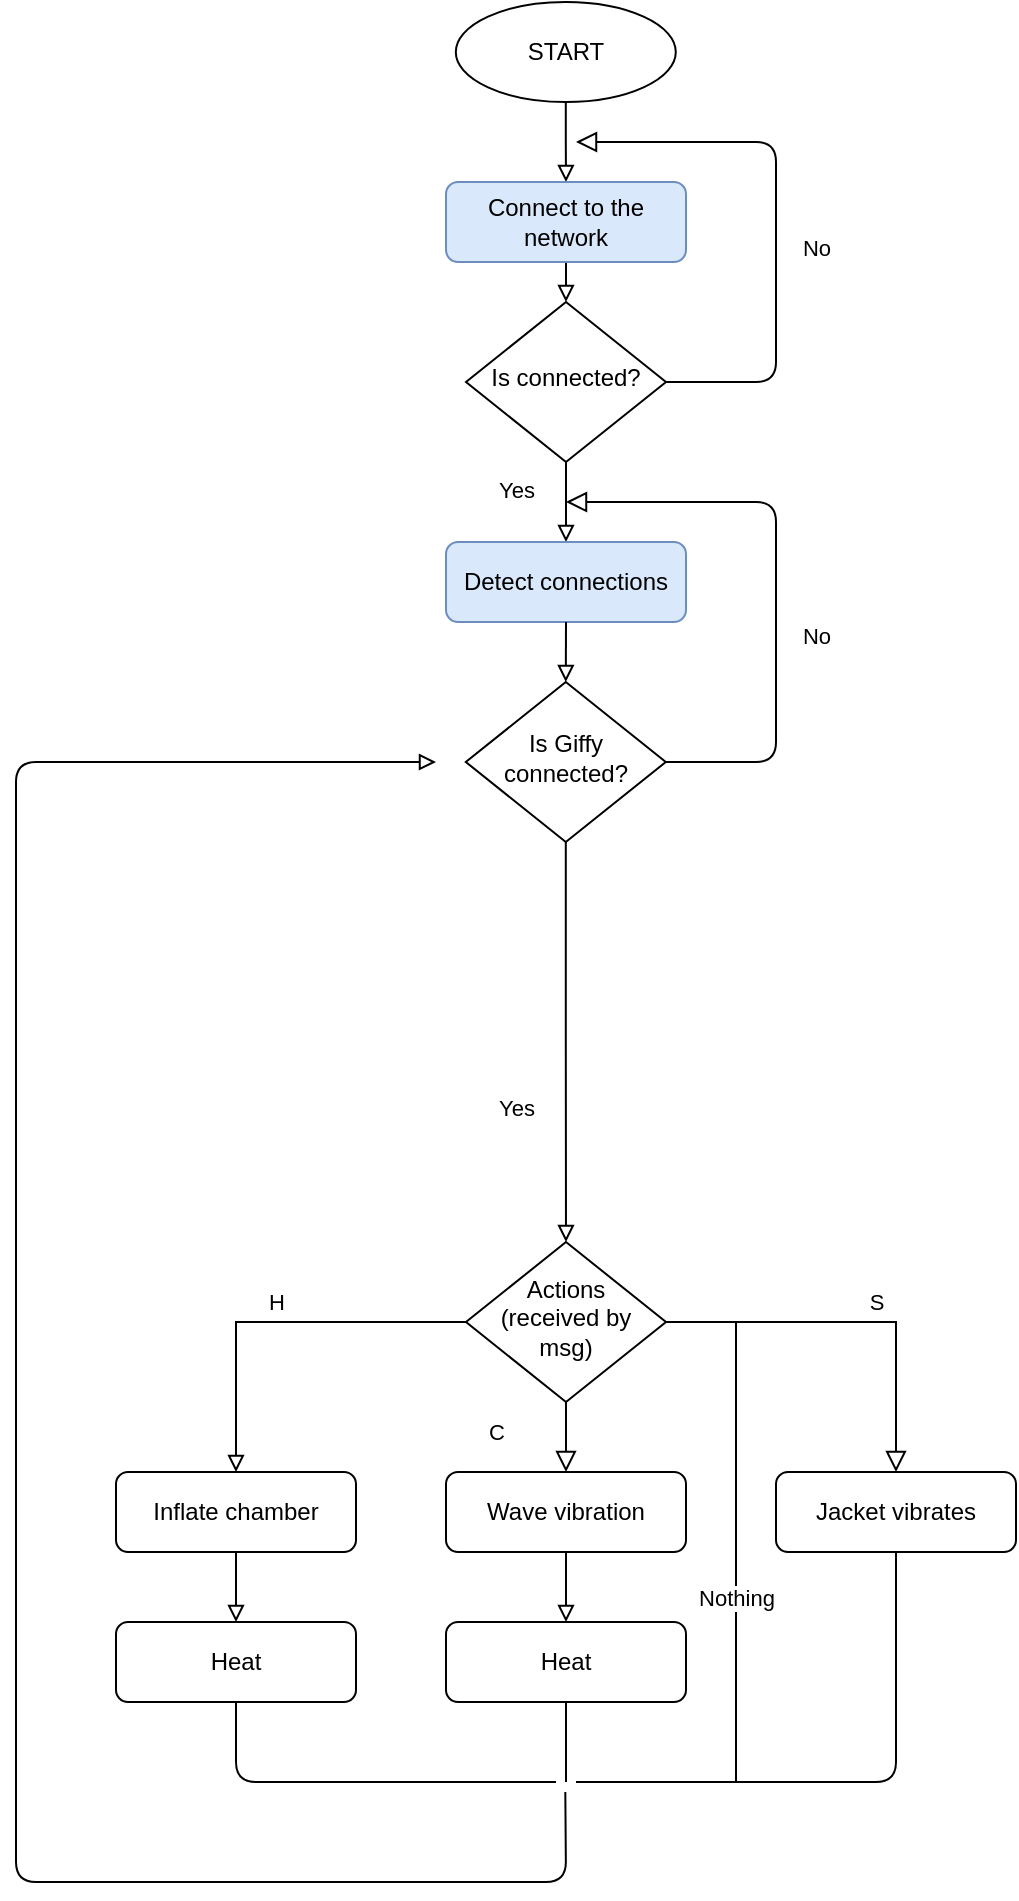 <mxfile version="14.1.8" type="device"><diagram id="C5RBs43oDa-KdzZeNtuy" name="Page-1"><mxGraphModel dx="1679" dy="1663" grid="1" gridSize="10" guides="1" tooltips="1" connect="1" arrows="1" fold="1" page="1" pageScale="1" pageWidth="827" pageHeight="1169" math="0" shadow="0"><root><mxCell id="WIyWlLk6GJQsqaUBKTNV-0"/><mxCell id="WIyWlLk6GJQsqaUBKTNV-1" parent="WIyWlLk6GJQsqaUBKTNV-0"/><mxCell id="WIyWlLk6GJQsqaUBKTNV-8" value="C" style="rounded=0;html=1;jettySize=auto;orthogonalLoop=1;fontSize=11;endArrow=block;endFill=0;endSize=8;strokeWidth=1;shadow=0;labelBackgroundColor=none;edgeStyle=orthogonalEdgeStyle;" parent="WIyWlLk6GJQsqaUBKTNV-1" source="WIyWlLk6GJQsqaUBKTNV-10" target="WIyWlLk6GJQsqaUBKTNV-11" edge="1"><mxGeometry x="0.113" y="-35" relative="1" as="geometry"><mxPoint as="offset"/></mxGeometry></mxCell><mxCell id="WIyWlLk6GJQsqaUBKTNV-9" value="S" style="edgeStyle=orthogonalEdgeStyle;rounded=0;html=1;jettySize=auto;orthogonalLoop=1;fontSize=11;endArrow=block;endFill=0;endSize=8;strokeWidth=1;shadow=0;labelBackgroundColor=none;" parent="WIyWlLk6GJQsqaUBKTNV-1" source="WIyWlLk6GJQsqaUBKTNV-10" target="WIyWlLk6GJQsqaUBKTNV-12" edge="1"><mxGeometry x="0.106" y="10" relative="1" as="geometry"><mxPoint as="offset"/></mxGeometry></mxCell><mxCell id="xTELifMZ9nH3VVjS-ciY-5" value="H" style="edgeStyle=orthogonalEdgeStyle;rounded=0;orthogonalLoop=1;jettySize=auto;html=1;exitX=0;exitY=0.5;exitDx=0;exitDy=0;endArrow=block;endFill=0;" parent="WIyWlLk6GJQsqaUBKTNV-1" source="WIyWlLk6GJQsqaUBKTNV-10" target="xTELifMZ9nH3VVjS-ciY-4" edge="1"><mxGeometry x="0.0" y="-10" relative="1" as="geometry"><mxPoint as="offset"/></mxGeometry></mxCell><mxCell id="xTELifMZ9nH3VVjS-ciY-18" value="Nothing" style="edgeStyle=orthogonalEdgeStyle;rounded=0;orthogonalLoop=1;jettySize=auto;html=1;startArrow=none;startFill=0;endArrow=none;endFill=0;" parent="WIyWlLk6GJQsqaUBKTNV-1" source="WIyWlLk6GJQsqaUBKTNV-10" edge="1"><mxGeometry relative="1" as="geometry"><mxPoint x="220" y="580" as="targetPoint"/><Array as="points"><mxPoint x="300" y="350"/></Array></mxGeometry></mxCell><mxCell id="WIyWlLk6GJQsqaUBKTNV-10" value="Actions (received by msg)" style="rhombus;whiteSpace=wrap;html=1;shadow=0;fontFamily=Helvetica;fontSize=12;align=center;strokeWidth=1;spacing=6;spacingTop=-4;" parent="WIyWlLk6GJQsqaUBKTNV-1" vertex="1"><mxGeometry x="165" y="310" width="100" height="80" as="geometry"/></mxCell><mxCell id="xTELifMZ9nH3VVjS-ciY-10" style="edgeStyle=orthogonalEdgeStyle;rounded=0;orthogonalLoop=1;jettySize=auto;html=1;exitX=0.5;exitY=1;exitDx=0;exitDy=0;entryX=0.5;entryY=0;entryDx=0;entryDy=0;endArrow=block;endFill=0;" parent="WIyWlLk6GJQsqaUBKTNV-1" source="WIyWlLk6GJQsqaUBKTNV-11" target="xTELifMZ9nH3VVjS-ciY-8" edge="1"><mxGeometry relative="1" as="geometry"/></mxCell><mxCell id="WIyWlLk6GJQsqaUBKTNV-11" value="Wave vibration" style="rounded=1;whiteSpace=wrap;html=1;fontSize=12;glass=0;strokeWidth=1;shadow=0;" parent="WIyWlLk6GJQsqaUBKTNV-1" vertex="1"><mxGeometry x="155" y="425" width="120" height="40" as="geometry"/></mxCell><mxCell id="WIyWlLk6GJQsqaUBKTNV-12" value="Jacket vibrates" style="rounded=1;whiteSpace=wrap;html=1;fontSize=12;glass=0;strokeWidth=1;shadow=0;" parent="WIyWlLk6GJQsqaUBKTNV-1" vertex="1"><mxGeometry x="320" y="425" width="120" height="40" as="geometry"/></mxCell><mxCell id="Wrq7EPCd9RCDZquUNInU-14" style="edgeStyle=orthogonalEdgeStyle;rounded=0;orthogonalLoop=1;jettySize=auto;html=1;exitX=0.5;exitY=1;exitDx=0;exitDy=0;entryX=0.5;entryY=0;entryDx=0;entryDy=0;endArrow=block;endFill=0;" edge="1" parent="WIyWlLk6GJQsqaUBKTNV-1" source="xTELifMZ9nH3VVjS-ciY-0" target="Wrq7EPCd9RCDZquUNInU-4"><mxGeometry relative="1" as="geometry"/></mxCell><mxCell id="xTELifMZ9nH3VVjS-ciY-0" value="START" style="ellipse;whiteSpace=wrap;html=1;" parent="WIyWlLk6GJQsqaUBKTNV-1" vertex="1"><mxGeometry x="159.9" y="-310" width="110" height="50" as="geometry"/></mxCell><mxCell id="xTELifMZ9nH3VVjS-ciY-7" style="edgeStyle=orthogonalEdgeStyle;rounded=0;orthogonalLoop=1;jettySize=auto;html=1;entryX=0.5;entryY=0;entryDx=0;entryDy=0;endArrow=block;endFill=0;" parent="WIyWlLk6GJQsqaUBKTNV-1" source="xTELifMZ9nH3VVjS-ciY-4" target="xTELifMZ9nH3VVjS-ciY-6" edge="1"><mxGeometry relative="1" as="geometry"/></mxCell><mxCell id="xTELifMZ9nH3VVjS-ciY-4" value="Inflate chamber" style="rounded=1;whiteSpace=wrap;html=1;fontSize=12;glass=0;strokeWidth=1;shadow=0;" parent="WIyWlLk6GJQsqaUBKTNV-1" vertex="1"><mxGeometry x="-10" y="425" width="120" height="40" as="geometry"/></mxCell><mxCell id="xTELifMZ9nH3VVjS-ciY-6" value="Heat" style="rounded=1;whiteSpace=wrap;html=1;fontSize=12;glass=0;strokeWidth=1;shadow=0;" parent="WIyWlLk6GJQsqaUBKTNV-1" vertex="1"><mxGeometry x="-10" y="500" width="120" height="40" as="geometry"/></mxCell><mxCell id="xTELifMZ9nH3VVjS-ciY-8" value="Heat" style="rounded=1;whiteSpace=wrap;html=1;fontSize=12;glass=0;strokeWidth=1;shadow=0;" parent="WIyWlLk6GJQsqaUBKTNV-1" vertex="1"><mxGeometry x="155" y="500" width="120" height="40" as="geometry"/></mxCell><mxCell id="xTELifMZ9nH3VVjS-ciY-13" value="" style="endArrow=none;html=1;entryX=0.5;entryY=1;entryDx=0;entryDy=0;" parent="WIyWlLk6GJQsqaUBKTNV-1" target="xTELifMZ9nH3VVjS-ciY-6" edge="1"><mxGeometry width="50" height="50" relative="1" as="geometry"><mxPoint x="210" y="580" as="sourcePoint"/><mxPoint x="70" y="580" as="targetPoint"/><Array as="points"><mxPoint x="50" y="580"/></Array></mxGeometry></mxCell><mxCell id="xTELifMZ9nH3VVjS-ciY-15" value="" style="endArrow=none;html=1;entryX=0.5;entryY=1;entryDx=0;entryDy=0;" parent="WIyWlLk6GJQsqaUBKTNV-1" target="xTELifMZ9nH3VVjS-ciY-8" edge="1"><mxGeometry width="50" height="50" relative="1" as="geometry"><mxPoint x="215" y="580" as="sourcePoint"/><mxPoint x="230" y="550" as="targetPoint"/></mxGeometry></mxCell><mxCell id="xTELifMZ9nH3VVjS-ciY-16" value="" style="endArrow=none;html=1;entryX=0.5;entryY=1;entryDx=0;entryDy=0;" parent="WIyWlLk6GJQsqaUBKTNV-1" target="WIyWlLk6GJQsqaUBKTNV-12" edge="1"><mxGeometry width="50" height="50" relative="1" as="geometry"><mxPoint x="220" y="580" as="sourcePoint"/><mxPoint x="380" y="540" as="targetPoint"/><Array as="points"><mxPoint x="380" y="580"/></Array></mxGeometry></mxCell><mxCell id="xTELifMZ9nH3VVjS-ciY-17" value="" style="endArrow=none;html=1;entryX=0.5;entryY=1;entryDx=0;entryDy=0;endFill=0;startArrow=block;startFill=0;" parent="WIyWlLk6GJQsqaUBKTNV-1" edge="1"><mxGeometry width="50" height="50" relative="1" as="geometry"><mxPoint x="150" y="70" as="sourcePoint"/><mxPoint x="214.66" y="585" as="targetPoint"/><Array as="points"><mxPoint x="-60" y="70"/><mxPoint x="-60" y="630"/><mxPoint x="215" y="630"/></Array></mxGeometry></mxCell><mxCell id="Wrq7EPCd9RCDZquUNInU-0" value="No" style="edgeStyle=orthogonalEdgeStyle;rounded=1;html=1;jettySize=auto;orthogonalLoop=1;fontSize=11;endArrow=block;endFill=0;endSize=8;strokeWidth=1;shadow=0;labelBackgroundColor=none;" edge="1" parent="WIyWlLk6GJQsqaUBKTNV-1" source="Wrq7EPCd9RCDZquUNInU-2"><mxGeometry x="-0.114" y="-20" relative="1" as="geometry"><mxPoint as="offset"/><mxPoint x="220" y="-240" as="targetPoint"/><Array as="points"><mxPoint x="320" y="-120"/><mxPoint x="320" y="-240"/></Array></mxGeometry></mxCell><mxCell id="Wrq7EPCd9RCDZquUNInU-1" value="Yes" style="edgeStyle=orthogonalEdgeStyle;rounded=0;orthogonalLoop=1;jettySize=auto;html=1;exitX=0.5;exitY=1;exitDx=0;exitDy=0;entryX=0.5;entryY=0;entryDx=0;entryDy=0;endArrow=block;endFill=0;" edge="1" parent="WIyWlLk6GJQsqaUBKTNV-1" source="Wrq7EPCd9RCDZquUNInU-2" target="Wrq7EPCd9RCDZquUNInU-11"><mxGeometry x="-0.333" y="-25" relative="1" as="geometry"><mxPoint x="214.96" y="40" as="targetPoint"/><mxPoint as="offset"/></mxGeometry></mxCell><mxCell id="Wrq7EPCd9RCDZquUNInU-2" value="Is connected?" style="rhombus;whiteSpace=wrap;html=1;shadow=0;fontFamily=Helvetica;fontSize=12;align=center;strokeWidth=1;spacing=6;spacingTop=-4;" vertex="1" parent="WIyWlLk6GJQsqaUBKTNV-1"><mxGeometry x="165" y="-160" width="100" height="80" as="geometry"/></mxCell><mxCell id="Wrq7EPCd9RCDZquUNInU-3" style="edgeStyle=orthogonalEdgeStyle;rounded=0;orthogonalLoop=1;jettySize=auto;html=1;exitX=0.5;exitY=1;exitDx=0;exitDy=0;entryX=0.5;entryY=0;entryDx=0;entryDy=0;endArrow=block;endFill=0;" edge="1" parent="WIyWlLk6GJQsqaUBKTNV-1" source="Wrq7EPCd9RCDZquUNInU-4" target="Wrq7EPCd9RCDZquUNInU-2"><mxGeometry relative="1" as="geometry"><mxPoint x="214.96" y="-140" as="targetPoint"/></mxGeometry></mxCell><mxCell id="Wrq7EPCd9RCDZquUNInU-4" value="Connect to the network" style="rounded=1;whiteSpace=wrap;html=1;fontSize=12;glass=0;strokeWidth=1;shadow=0;fillColor=#dae8fc;strokeColor=#6c8ebf;" vertex="1" parent="WIyWlLk6GJQsqaUBKTNV-1"><mxGeometry x="155" y="-220" width="120" height="40" as="geometry"/></mxCell><mxCell id="Wrq7EPCd9RCDZquUNInU-7" value="No" style="edgeStyle=orthogonalEdgeStyle;rounded=1;html=1;jettySize=auto;orthogonalLoop=1;fontSize=11;endArrow=block;endFill=0;endSize=8;strokeWidth=1;shadow=0;labelBackgroundColor=none;jumpStyle=none;exitX=1;exitY=0.5;exitDx=0;exitDy=0;" edge="1" parent="WIyWlLk6GJQsqaUBKTNV-1" source="Wrq7EPCd9RCDZquUNInU-9"><mxGeometry x="-0.184" y="-20" relative="1" as="geometry"><mxPoint as="offset"/><mxPoint x="215" y="-60" as="targetPoint"/><Array as="points"><mxPoint x="320" y="70"/><mxPoint x="320" y="-60"/></Array></mxGeometry></mxCell><mxCell id="Wrq7EPCd9RCDZquUNInU-8" value="Yes" style="edgeStyle=orthogonalEdgeStyle;rounded=0;orthogonalLoop=1;jettySize=auto;html=1;exitX=0.5;exitY=1;exitDx=0;exitDy=0;entryX=0.5;entryY=0;entryDx=0;entryDy=0;endArrow=block;endFill=0;" edge="1" parent="WIyWlLk6GJQsqaUBKTNV-1" source="Wrq7EPCd9RCDZquUNInU-9" target="WIyWlLk6GJQsqaUBKTNV-10"><mxGeometry x="0.334" y="-25" relative="1" as="geometry"><mxPoint x="214.96" y="280" as="targetPoint"/><mxPoint as="offset"/></mxGeometry></mxCell><mxCell id="Wrq7EPCd9RCDZquUNInU-9" value="Is Giffy connected?" style="rhombus;whiteSpace=wrap;html=1;shadow=0;fontFamily=Helvetica;fontSize=12;align=center;strokeWidth=1;spacing=6;spacingTop=-4;" vertex="1" parent="WIyWlLk6GJQsqaUBKTNV-1"><mxGeometry x="164.9" y="30" width="100" height="80" as="geometry"/></mxCell><mxCell id="Wrq7EPCd9RCDZquUNInU-11" value="Detect connections" style="rounded=1;whiteSpace=wrap;html=1;fontSize=12;glass=0;strokeWidth=1;shadow=0;fillColor=#dae8fc;strokeColor=#6c8ebf;" vertex="1" parent="WIyWlLk6GJQsqaUBKTNV-1"><mxGeometry x="155" y="-40" width="120" height="40" as="geometry"/></mxCell><mxCell id="Wrq7EPCd9RCDZquUNInU-12" style="edgeStyle=orthogonalEdgeStyle;rounded=0;orthogonalLoop=1;jettySize=auto;html=1;exitX=0.5;exitY=1;exitDx=0;exitDy=0;entryX=0.5;entryY=0;entryDx=0;entryDy=0;endArrow=block;endFill=0;" edge="1" parent="WIyWlLk6GJQsqaUBKTNV-1" source="Wrq7EPCd9RCDZquUNInU-11" target="Wrq7EPCd9RCDZquUNInU-9"><mxGeometry relative="1" as="geometry"><mxPoint x="214.9" y="150" as="sourcePoint"/></mxGeometry></mxCell></root></mxGraphModel></diagram></mxfile>